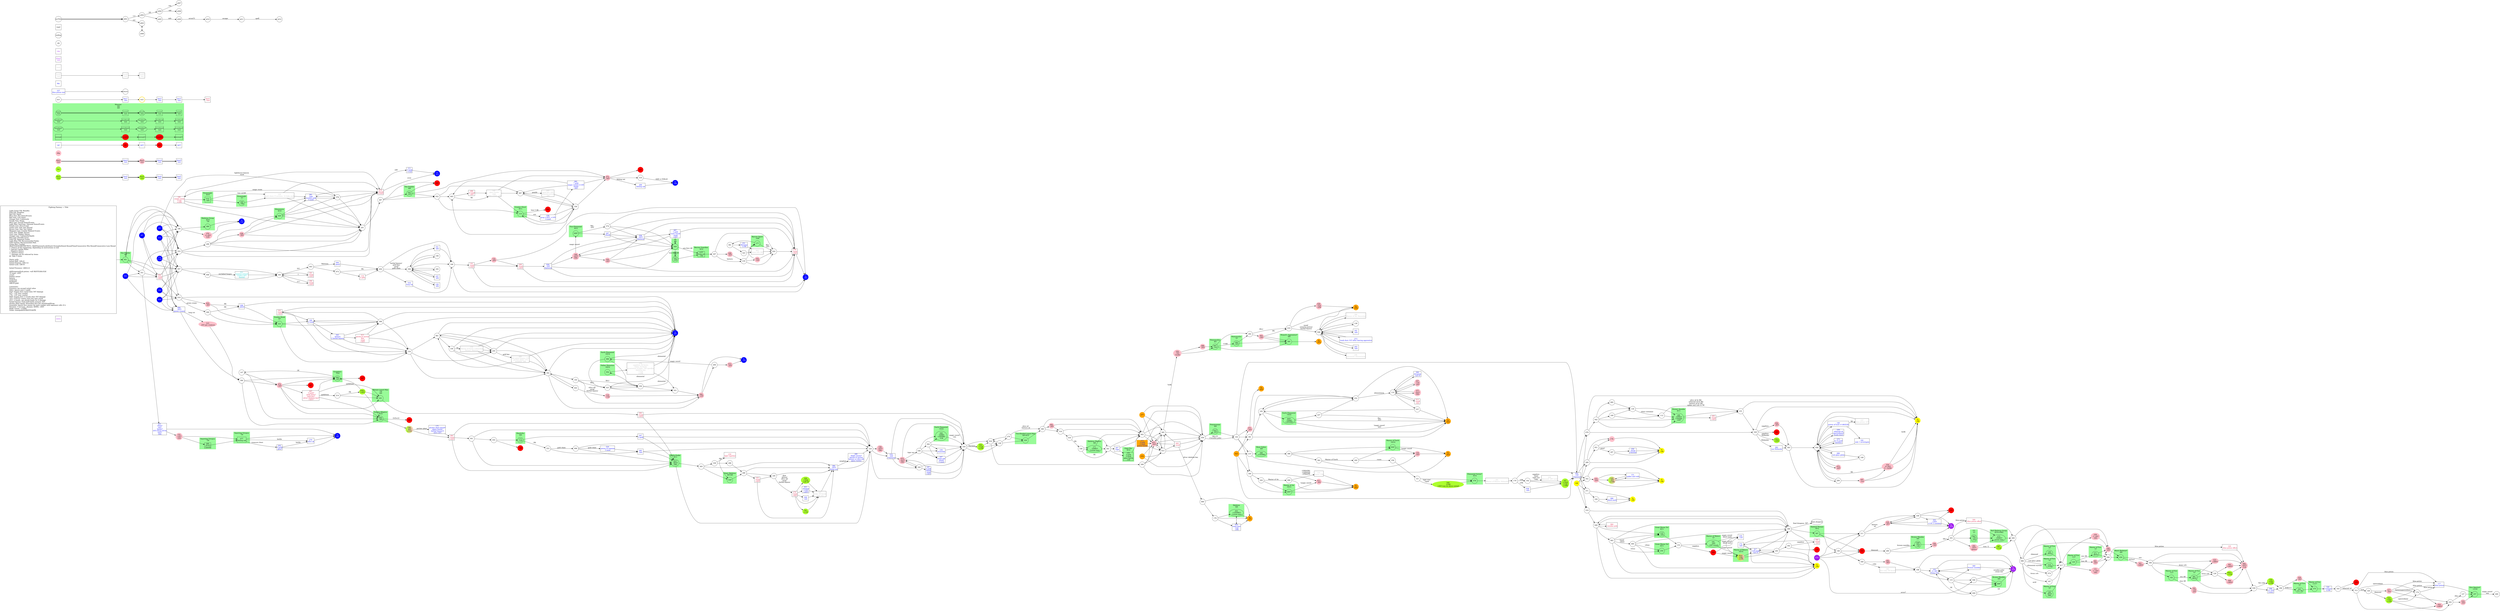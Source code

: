 digraph {
	// graph defaults
	rankdir=LR
	mclimit=50
	nodesep=.3 // changes horizontal separation of nodes
	ranksep=.4 // changes vertical separation of nodes
	node [height=.7
		width=.7
		shape=ellipse
		margin=0]
	edge[weight=5]
	stylesheet="../style.css"
	
	subgraph ShopMenu {
		node [fontcolor = "purple" shape = "rect" margin = 0.1]
		menu
	}

	// a box for a graph label
	// note that you can override the defaults set above
	title [label = "Fighting Fantasy --: Title\n\n \
		Light Green Fill: Benefits\l \
		Pink Fill: Penalties\l \
		Red Fill: Death\l \
		Blue Text: Key Items/Events\l \
		Red Text: Lost Items\l \
		Orange Text: Codewords\l \
		Purple Text: Shops\l \
		Blue Line: Forced Items/Events\l \
		Light Blue Text/Line: Optional Items/Events\l \
		Purple Line: Dice Events\l \
		Green Line: Stat Test Passed\l \
		Brown Line: Stat Test Failed\l \
		Magenta Line: Combat Related Events\l \
		Grey Text: Riddle Answer\l \
		Grey Line: Hidden Option\l \
		Orange Line: Codewords/Spells\l \
		Red Line: Possible Error\l \
		Gold Fill: Required Nodes\l \
		Light Blue Fill: Recommended Nodes\l \
		Gold Outline: Recommended Path\l \
		Green Box: Combat\l \
		SK/ST/LK/AT/AR/TM/CW/CL: Skill/Stamina/Luck/Attack Strength/Attack Round/Time/Consecutive Win Round/Consecutive Lose Round\l \
		?: Chance of this happening, depending on instructions in text\l \
		*: Special Combat Rules\l \
		-: Negative Status\l \
		+: Positive Status\l \
		^: Damage can be reduced by items\l \
		@: Take 2 items\l\l \
		Starts with:\l \
		Initial Skill: 1d6+6\l \
		Initial Stamina: 2d6+12\l \
		Initial Luck: 1d6+6\l\l \
		Initial Presence: 1d6/2+4\l\l \
		skill/stamina/luck potion: +all SK/ST/LK&1ILK\l \
		10 meal: +4ST\l \
		sword\l \
		leather armor\l \
		lantern\l \
		tinderbox\l \
		backpack\l \
		2d6+6 gold\l\l \
		Comments:\l \
		Presence can exceed initial value\l \
		004+: Ignore next 2 spells\l \
		032*: Enemy first round does 5ST daamge\l \
		037-: -1AT next combat\l \
		176-: -1AT next combat\l \
		044*: Enemy first 2 rounds does 5ST daamge\l \
		101*: EAT=21 means auto lost next round\l \
		201*: 2 heads, can attack heads for 6 damage\l \
		herbal liqueur: Each half bottle restores 4ST\l \
		pitcher plant liquid: Neutralize first fire attack/spell/trap\l \
		stoneskin: Ignore first enemy hit each combat until opponent rolls 21+\l \
		Parraine: 3 services: -disease, 6DMG, +8ST\l \
		blade venom: +1DMG\l \
		Order: item/gold/AT/SK/ST/LK/PR\l \
		"
		shape = "box"
		margin = 0.1]
		
	subgraph Boost {
		node [style = "filled" color = "greenyellow"]
		boo1 [label = "\N\n text"]
		boo3 [label = "\N\n text"]
		004 [label = "\N+\n +1LK"]
		010 [label = "\N\n +5ST\n +1PR"]
		053 [label = "\N\n +1LK\n +1PR"]
		067 [label = "\N\n +1LK"]
		125 [color = "greenyellow:pink" label = "\N\n -2ST\n +1PR"]
		132 [label = "\N+\n +2ST"]
		150 [label = "\N\n +3ST\n +1PR"]
		167 [label = "\N\n +1ILK\n +1LK\n +1PR"]
		181 [label = "\N\n +1AT"]
		188 [color = "greenyellow:pink" label = "\N\n -4ST\n +1LK"]
		240 [label = "\N\n +2SK\n +4ST (can be above initial)"]
		258 [label = "\N+\n +4ST"]
		329 [label = "\N\n +1ILK\n +all LK"]
		bst
	}

	subgraph Damage {
		node [style = "filled" color = "pink"]
		dam1 [label = "\N\n text"]
		dam3 [label = "\N\n text"]
		011 [label = "\N\n -3ST"]
		012 [label = "\N\n -2ST"]
		025 [label = "\N\n -1d6ST"]
		030 [label = "\N\n -1LK\n -1PR"]
		033 [label = "\N\n -3ST"]
		037 [label = "\N-\n -2ST"]
		050 [label = "\N\n -4ST"]
		054 [label = "\N\n -1d6ST"]
		068 [label = "\N\n -1d6ST"]
		071 [label = "\N\n -2ST"]
		072 [label = "\N\n -4ST"]
		075 [label = "\N\n -3ST?\n (SK)"]
		081 [label = "\N\n -4ST"]
		092 [label = "\N\n -3ST"]
		093 [label = "\N\n -1d6ST"]
		116 [label = "\N\n -1LK"]
		122 [label = "\N\n -2ST"]
		131 [label = "\N\n -1~4ST\n (SK)"]
		134 [label = "\N\n -5ST"]
		152 [label = "\N\n -1AT?\n (LK)"]
		158 [label = "\N\n -2ST?\n (SK)"]
		160 [label = "\N\n -2ST?\n (SK)"]
		176 [label = "\N-"]
		194 [label = "\N\n -?ST"]
		208 [label = "\N\n -3ST"]
		217 [label = "\N\n -5ST"]
		228 [label = "\N\n -3ST"]
		229 [label = "\N\n -3ST"]
		232 [label = "\N\n -1ST"]
		233 [label = "\N\n -2ST"]
		239 [label = "\N\n -1~4ST\n (SK)"]
		248 [label = "\N\n -2ST"]
		250 [label = "\N\n -?ST\n (?xSK)"]
		272 [label = "\N\n -3ST"]
		282 [label = "\N\n -4ST"]
		288 [label = "\N\n -2ST"]
		292 [label = "\N\n -2ST?\n (gems)"]
		297 [label = "\N\n -1ST"]
		301 [label = "\N\n -1d6ST"]
		303 [label = "\N\n -3ST"]
		315 [label = "\N\n -2ST per creature"]
		319 [label = "\N\n -3ST"]
		324 [label = "\N\n -0~6ST\n (1~3xSK)"]
		330 [label = "\N\n -4ST"]
		332 [label = "\N\n -1AT\n -2ST"]
		335 [label = "\N\n -4ST"]
		357 [label = "\N\n -1AT\n -2ST"]
		364 [label = "\N\n -2ST?\n -1LK"]
		370 [label = "\N\n -2~6ST\n (LK)"]
		372 [label = "\N\n -3ST"]
		377 [label = "\N\n -2ST?\n (SK)"]
		379 [label = "\N\n -2~6ST"]
		392 [label = "\N\n -1ST"]
		ddg
	}
	
	subgraph Death {
		node [style = "filled" color = "red"]
		005
		022
		027
		119
		123
		139
		162
		165
		225
		278
		310
		327
		350
		ddt
		ddt2
		monddt
		monddt2
	}

	subgraph Key_Item {
		node [fontcolor = "blue" shape = "rect"]
		key1 [label = "\N\n info" tooltip = "info text"]
		key2 [label = "\N\n text"]
		key3 [label = "\N\n text"]
		key4 [fontcolor = "crimson" label = "\N\n -text"]
		boo2 [class = "bst" label = "\N\n text"]
		boo4 [class = "bst" label = "\N\n text"]
		boo5 [class = "bst" label = "\N\n text"]
		dam2 [class = "ddg" label = "\N\n text"]
		dam4 [class = "ddg" label = "\N\n text"]
		dam5 [class = "ddg" label = "\N\n text"]
		opt
		opt2 [class = "bst"]
		opt3 [class = "bst"]
		006 [label = "\N\n -3ST?\n (green cream)"]
		013 [fontcolor = "crimson" label = "\N\n -meal\n info" tooltip = "earth elemental infused, air elemental can be ignored"]
		016 [label = "\N\n lung rot"]
		021 [class = "bst" label = "\N\n -disease\n +1IST\n +allST"]
		026 [label = "\N\n -2AT\n (lantern)"]
		028 [label = "\N\n info" tooltip = "lure monsters out of water in pool room, valuable things in alchemical laboratory, door trapped, study magical box creates food"]
		038 [class = "ddg" label = "\N\n -3ST?\n (lantern)"]
		045 [label = "\N\n lantern\n 2 herbal liqueur"]
		047 [fontcolor = "crimson" class = "bst" label = "\N\n -5 gold?\n -gold chain?\n -gold key?\n -silver skeleton key?\n +4ST?"]
		064 [fontcolor = "crimson" label = "\N\n -wooden pole"]
		065 [fontcolor = "crimson" label = "\N\n -meal"]
		066 [label = "\N\n black mark"]
		070 [class = "bst" fontcolor = "crimson" label = "\N\n -2meal\n +10ST"]
		082 [label = "\N\n use Molander"]
		087 [class = "bst" label = "\N\n 1 gold\n rusty sword\n -meal\n +4ST"]
		088 [label = "\N\n red glass globe"]
		090 [class = "bst" fontcolor = "crimson" label = "\N\n -meal\n +4ST"]
		094 [label = "\N\n pearl"]
		100 [class = "bst" fontcolor = "crimson" label = "\N\n -magic stone\n +1LK\n +1PR"]
		103 [class = "ddg" label = "\N\n -3~4ST\n (lung rot)"]
		105 [fontcolor = "crimson" label = "\N\n -blue potion effect"]
		107 [label = "\N\n info" tooltip = "healingmagic at shrine, south-western tip, go through marshes and swordplains"]
		111 [class = "bst" label = "\N\n 2 meal\n +1LK"]
		117 [label = "\N\n blue potion"]
		118 [fontcolor = "crimson" label = "\N\n 2 gifts"]
		129 [label = "\N\n info" tooltip = "apprentice did work for wizards, air spirit in circle, wizard in dungens below black tower"]
		140 [class = "ddg" label = "\N\n potion of luck (+1d6/2LK)"]
		141 [class = "bst" fontcolor = "crimson" label = "\N\n -meal\n +4ST"]
		143 [class = "bst" fontcolor = "crimson" label = "\N\n -meal\n +4ST"]
		151 [label = "\N\n spikes and rods"]
		161 [label = "\N\n info" tooltip = "avoid elementals"]
		172 [label = "\N\n info" tooltip = "Master of Fire: Ziraphelis, brass orb: barrier smashed to ground"]
		175 [label = "\N\n pitcher plant liquid?\n (glass bottle/\n -herbal liqueur?/\n -olive oil?)"]
		180 [label = "\N\n 4 meal"]
		182 [label = "\N\n only 1 investigate"]
		197 [class = "bst" label = "\N\n 2 gold\n shield\n -meal\n +4ST"]
		202 [label = "\N\n 6 gold\n glue?"]
		203 [class = "bst" label = "\N\n +4ST\n +1AT 2 combats"]
		206 [label = "\N\n -2EST"]
		209 [class = "bst" fontcolor = "crimson" label = "\N\n -meal\n +4ST"]
		210 [label = "\N\n -2AT\n (!lantern)"]
		213 [label = "\N\n tomb dust: 015 after leaving apprentice"]
		216 [label = "\N\n potion of stamina\n 3 meal"]
		221 [class = "ddg" label = "\N\n chest?\n net?\n bottle?\n (ST) (ST-2) (ST-4)\n-2ST?\n (SK)"]
		223 [class = "ddg" label = "\N\n tome dust\n -1LK\n -1PR"]
		234 [fontcolor = "crimson" label = "\N\n fight together"]
		235 [label = "\N\n -1AT"]
		236 [label = "\N\n grog (+4ST, +1AT)\n 4 meal"]
		237 [label = "\N\n blue potion text"]
		238 [label = "\N\n stoneskin"]
		243 [class = "bst" fontcolor = "crimson" label = "\N\n -meal\n +4ST"]
		247 [label = "\N\n stone axe\n shield\n 5 meal"]
		249 [class = "bst" fontcolor = "crimson" label = "\N\n -meal\n +4ST"]
		251 [class = "bst" label = "\N\n Parraine\n +1PR"]
		259 [label = "\N\n ethereal oil\n spectrebane?\n (tomb dust)"]
		261 [label = "\N\n rope\n wooden pole\n 4 meal"]
		266 [label = "\N\n blade venom?\n (pestle & mortar\n lantern or olive oil)\n (glass bottle)"]
		267 [label = "\N\n rope"]
		273 [label = "\N\n 0~4 acid?\n (bottles)"]
		274 [class = "bst" fontcolor = "crimson" label = "\N\n -meal\n +8ST"]
		276 [class = "bst" fontcolor = "crimson" label = "\N\n -meal\n +6ST"]
		279 [label = "\N\n olive oil"]
		283 [class = "bst" fontcolor = "crimson" label = "\N\n -meal\n +4ST"]
		285 [label = "\N\n info" tooltip = "secret entrance cliff below tower, shantizair sought wizards"]
		287 [label = "\N\n shield"]
		293 [label = "\N\n info" tooltip = "don't take sword above fireplace, be careful of steps down next dungeon, traps in lab of master of waters, don't touch green globe or blue light screen"]
		294 [class = "bst" fontcolor = "crimson" label = "\N\n -meal\n +4ST"]
		298 [label = "\N\n -fishing net"]
		300 [class = "ddg" fontcolor = "crimson" label = "\N\n -meal\n -1ST"]
		306 [class = "bst" label = "\N\n decanter\n +all ST"]
		308 [class = "ddg" label = "\N\n -2~3ST\n (ruby)"]
		309 [label = "\N\n info" tooltip = "yellow wizard search for something, need to be allied, have to open tomb"]
		311 [fontcolor = "cyan3" label = "\N\n stamina potion?\n (1olive oil?)\n (bottle)"]
		313 [class = "bst" fontcolor = "crimson" label = "\N\n pestle & mortar\n flint\n -meal\n +4ST"]
		317 [class = "bst" label = "\N\n +all meal\n +all ST"]
		321 [class = "bst" fontcolor = "crimson" label = "\N\n -meal\n +4ST"]
		322 [label = "\N\n -1AT\n (!lantern)"]
		326 [class = "bst" label = "\N\n 5 actions\n +1PR"]
		331 [label = "\N\n info" tooltip = "don't choose faceless at shrine"]
		344 [fontcolor = "crimson" label = "\N\n -blue potion effect"]
		347 [label = "\N\n 3 gold"]
		359 [label = "\N\n ?meal\n (?bottle)"]
		369 [label = "\N\n bronze manikin"]
		373 [label = "\N\n 3 gold\n 2 meal\n potion bottle"]
		382 [class = "ddg" label = "\N\n 7 gold\n magic sword (+1AT)\n shield\n -3ST"]
		390 [class = "ddg" label = "\N\n -2ST?\n (lung rot)"]
		393 [class = "bst" fontcolor = "crimson" label = "\N\n -meal\n +4ST"]
		396 [class = "ddg" fontcolor = "crimson" label = "\N\n -2 meal\n -2ST"]
		kky
	}
	
	subgraph Key_Word {
		node [fontcolor = "grey" shape = "rect"]
		wrd1 [label = "\N\n text"]
		wrd2 [label = "\N\n text"]
		wrd3 [label = "\N\n text"]
		040 [label = "\N\n gold key: 040\n stamina potion\n info" tooltip = "kendris at monastry\n true name, crystal, shrine safeguard, honorton key to crypt"]
		063 [label = "\N\n brass orb: 063"]
		080 [label = "\N\n rat-tailed fungus: 311\n pitcher plant: 175\n axeplant: 266"]
		091 [label = "\N\n Master of Waters: Molander"]
		135 [label = "\N\n gold chain: 8 sections, 12 links each"]
		145 [label = "\N\n glass bottle\n rope\n green cream: 145"]
		157 [label = "\N\n blue potion: 237"]
		170 [class = "bst" label = "\N\n sapphire: 50 facets\n topaz: 24 facets\n incantation of light: 100 speckles\n skeleton key\n +1LK\n +1PR"]
		220 [label = "\N\n diamond: 280 carat"]
		230 [label = "\N\n Master of Earth: Caltarelair\n Hermit: Ralsteen"]
		245 [label = "\N\n ruby: 36 facets\n tiger eye"]
		246 [label = "\N\n password: elementarae"]
		314 [label = "\N\n runes: 256"]
		360 [label = "\N\n fire ruby: 60 facets"]
		386 [label = "\N\n Master of Air: Remishaz"]
		wwd
	}
	
	subgraph Shop {
		node [fontcolor = "purple" shape = "rect"]
		shop1 [label = "\N\n text"]
		shp
	}
	
	subgraph Combat {
		style = "filled" color = "palegreen"
		subgraph cluster_00 {
			label = "Monster\n 0/0\n 0/0"
			mon1 [label = "\N\n text"]
			mon2 [shape = "rect" class = "kky" label = "\N\n text"]
			mon3 [label = "\N\n text"]
			mon4 [shape = "rect" class = "kky" label = "\N\n text"]
			mon5 [shape = "rect" class = "kky" label = "\N\n text"]
			monboo1 [class = "bst" label = "\N\n text"]
			monboo2 [shape = "rect" class = "bst kky" label = "\N\n text"]
			monboo3 [class = "bst" label = "\N\n text"]
			monboo4 [shape = "rect" class = "bst kky" label = "\N\n text"]
			monboo5 [shape = "rect" class = "bst kky" label = "\N\n text"]
			mondam1 [class = "ddg" label = "\N\n text"]
			mondam2 [shape = "rect" class = "ddg kky" label = "\N\n text"]
			mondam3 [class = "ddg" label = "\N\n text"]
			mondam4 [shape = "rect" class = "ddg kky" label = "\N\n text"]
			mondam5 [shape = "rect" class = "ddg kky" label = "\N\n text"]
			monopt [shape = "rect" class = "bst kky"]
			monddt
			monopt2 [shape = "rect" class = "bst kky"]
			monddt2
			monopt3 [shape = "rect" class = "bst kky"]
		}

		subgraph cluster_01 {
			label = "Sea Zombie\n 6/7"
			001
		}
		
		subgraph cluster_02 {
			label = "Homunculus\n 8/5"
			007 [label = "\N\n -1AT"]
		}

		subgraph cluster_03 {
			label = "Stonewight\n 9/10"
			014 [shape = "rect" class = "kky" label = "\N\n info" tooltip = "stone circle in woods, monks found something, hid some crystals, secret with hermit of woodland"]
		}
		
		subgraph cluster_04 {
			label = "Slimeworm\n 8/10"
			029
		}
		
		subgraph cluster_05 {
			label = "Master of Waters\n 10/14"
			032 [style = "filled" color = "greenyellow:pink" label = "\N*\n -1SK?\n +1PR"]
		}
		
		subgraph cluster_06 {
			label = "Master of Earth\n 10/14"
			044 [label = "\N*"]
		}
		
		subgraph cluster_07 {
			label = "???\n 8/?"
			059
		}
		
		subgraph cluster_08 {
			label = "???\n ?/?"
			062 [class = "ddg" label = "\N\n -1AT\n -1ST"]
		}
		
		subgraph cluster_09 {
			label = "Swamp Alligator\n 8/10"
			069 [class = "ddg" label = "\N\n -3ST"]
		}

		subgraph cluster_10 {
			label = "Squirting Octopus\n 7/9"
			077 [shape = "rect" class = "kky" label = "\N\n fishing net"]
		}
		
		subgraph cluster_11 {
			label = "Grupplers\n 7/10"
			084 [class = "ddg" label = "\N\n -2ST"]
		}

		subgraph cluster_12 {
			label = "Pneumozone\n 9/9"
			101 [class = "ddg" label = "\N*\n -3ST"]
		}
		
		subgraph cluster_13 {
			label = "???\n ?/?"
			102 [label = "\N\n -2AT"]
		}
		
		subgraph cluster_14 {
			label = "Master of Fire\n ?/?"
			113 [label = "\N\n -1ESK"]
		}
		
		subgraph cluster_15 {
			label = "Greater Ghoul\n 9/11"
			114
		}
		
		subgraph cluster_16 {
			label = "Master of Fire\n 11/?"
			120
		}
		
		subgraph cluster_17 {
			label = "Great Moray Eel\n 8/11"
			133 [label = "\N\n -2AT"]
		}
		
		subgraph cluster_18 {
			label = "Master of Fire\n ?/?"
			136 [label = "\N\n -3EST"]
		}
		
		subgraph cluster_19 {
			label = "Barrow Guardian\n 9/12"
			137 [shape = "rect" class = "loss" label = "\N*\n lung rot\n -?AT"]
		}
		
		subgraph cluster_20 {
			label = "Master of Fire\n 11/?"
			142
		}
		
		subgraph cluster_21 {
			label = "Giant Roc\n 9/14"
			155 [shape = "rect" class = "kky" label = "\N\n 3 gold\n 3 meal\n glass bottle\n -1AT"]
		}
		
		subgraph cluster_22 {
			label = "Bronze Manikin\n 8/9"
			159 [label = "\N*\n -?ST/\n -1AT"]
		}
		
		subgraph cluster_23 {
			label = "Giant Skeleton\n 8/9 8/8"
			164 [label = "\N*"]
		}
		
		subgraph cluster_24 {
			label = "Skeleton Warrior\n 8/6"
			171 [label = "\N\n -1DMG?\n (!stone axe)"]
		}
		
		subgraph cluster_25 {
			label = "Shark-Kin\n 9/9"
			173 [label = "\N\n -1AT"]
		}
		
		subgraph cluster_26 {
			label = "Barrow Spirit\n 10/8"
			177
		}
		
		subgraph cluster_27 {
			label = "Homunculus\n ?/?"
			184 [class = "ddg" label = "\N\n -3ST"]
		}

		subgraph cluster_28 {
			label = "Mutant Amoeba\n 8/11"
			189 [label = "\N\n -1DMG?\n (!sheild)\n -1AT?"]
		}
		
		subgraph cluster_29 {
			label = "Stonewight\n ?/?"
			190 [class = "ddg" label = "\N\n -?SK"]
		}
		
		subgraph cluster_30 {
			label = "Master of Waters\n ?/?"
			191 [class = "ddt" label = "\N\n -2ST\n -2AT round"]
		}
		
		subgraph cluster_31 {
			label = "Master of Fire\n ?/?"
			199 [label = "\N\n -4EST\n (SK)"]
		}
		
		subgraph cluster_32 {
			label = "Hydra-Snake\n 8/11"
			201 [label = "\N*\n -4EST\n (SK)"]
		}
		
		subgraph cluster_33 {
			label = "Earth Elemental\n 14/22"
			205 [label = "\N*\n -1DMG\n +2EDMG"]
		}
		
		subgraph cluster_34 {
			label = "Zombie Monk\n 9/7"
			222
		}
		
		subgraph cluster_35 {
			label = "Black Skeleton*\n 9/9"
			224
		}
		
		subgraph cluster_36 {
			label = "Two-Headed Lizard Man\n 8/9 8/10"
			226
		}
		
		subgraph cluster_37 {
			label = "Mutant Lizard Man\n 7/9\n 9/9"
			241
		}
		
		subgraph cluster_38 {
			label = "Great Moray Eel\n 8/11"
			254
		}

		subgraph cluster_39 {
			label = "Dire Spectre*\n 11/19"
			257 [class = "ddt"]
		}
		
		subgraph cluster_40 {
			label = "Master of Air\n 10/11"
			265 [label = "\N*"]
		}
		
		subgraph cluster_41 {
			label = "Bronze Manikin\n 8/9"
			268 [label = "\N*"]
		}
		
		subgraph cluster_42 {
			label = "Fire Elemental\n 9/12"
			269 [label = "\N*"]
		}
		
		subgraph cluster_43 {
			label = "Master of Fire\n ?/?"
			271 [label = "\N\n -4EST"]
		}
		
		subgraph cluster_44 {
			label = "Red Skeleton Group\n 8/10+PR/2"
			275 [label = "\N\n -1DMG?\n (stone axe)"]
		}
		
		subgraph cluster_45 {
			label = "Master of Fire\n ?/?"
			295 [label = "\N\n win AR"]
		}
		
		subgraph cluster_46 {
			label = "Squirting Octopus\n 7/9"
			305 [shape = "rect" class = "kky" label = "\N\n -2EAT?\n (!gunk)"]
		}
		
		subgraph cluster_47 {
			label = "Sea Zombie\n 8/9"
			343 [class = "ddg" label = "\N\n -2ST"]
		}
		
		subgraph cluster_48 {
			label = "Bone Golem\n 8/9"
			348 [label = "\N\n +1EDMG"]
		}
		
		subgraph cluster_49 {
			label = "Skeleton\n 6/6"
			353 [label = "\N\n +1EDMG?\n (-stone axe)"]
		}
		
		subgraph cluster_50 {
			label = "Father Honorton\n 10/12"
			354
		}
		
		subgraph cluster_51 {
			label = "Earth Elemental\n 14/22"
			358 [class = "ddt" label = "\N\n -1DMG\n +2EDMG\n -1LK"]
		}
		
		subgraph cluster_52 {
			label = "Earth Elemental\n 10/14"
			368
		}
		
		subgraph cluster_53 {
			label = "Master of Fire\n 11/17"
			375
		}
		
		subgraph cluster_54 {
			label = "Elemental Vortex*\n 9/14"
			378
		}
		
		subgraph cluster_55 {
			label = "Skeleton Group\n 9/10\n 7/9"
			389
		}
		
		subgraph cluster_56 {
			label = "Master of Fire\n ?/?"
			391 [label = "\N\n -4EST"]
		}
		
		subgraph cluster_57 {
			label = "Wizard's Apprentice*\n 8/9"
			395
		}
		
		subgraph cluster_58 {
			label = "Skeletal Mutant\n 9/12"
			397
		}
		
		cbt
	}
	
	subgraph Area_1 {
		node [style = "filled" color = "blue" fontcolor = "white" fixedsize = true]
		034
		034.1 [label = "To\n 034"]
		166
		166.1 [label = "To\n 166"]
		212
		212.1 [label = "To\n 212"]
		281
		281.1 [label = "To\n 281"]
		363
		363.1 [label = "To\n 363"]
		379 [style = "filled" color = "blue" fontcolor = "white" fixedsize = true]
		379.1 [label = "To\n 379"]
		387
		387.1 [label = "To\n 387"]
	}
	
	subgraph Area_2 {
		node [style = "filled" color = "orange" fixedsize = true]
		076
		076.1 [label = "To\n 076"]
		277
		277.1 [label = "To\n 277"]
		373 [style = "filled" color = "orange"]
		373.1 [label = "To\n 373"]
	}
	
	subgraph Area_3 {
		node [style = "filled" color = "orange" fixedsize = true label = "To\n 023"]
		023 [label = "\N"]
		023.1
		023.2
		023.3
		023.4
	}
	
	subgraph Area_4 {
		node [style = "filled" color = "yellow" fixedsize = true label = "To\n 106"]
		106 [label = "\N"]
		106.1
		106.2
		106.3
		106.4
		106.5
	}

	subgraph Area_5 {
		node [style = "filled" color = "purple" fontcolor = "white" fixedsize = true label = "To\n 079"]
		079 [label = "\N"]
		079.1
		079.2
	}

	subgraph Optional {
		node [shape = "rect" class = "opt kky"]
		opt [class = "opt kky"]
		monopt [class = "opt kky"]
		opt2 [class = "opt kky"]
		monopt2 [class = "opt kky"]
		opt3 [class = "opt kky"]
		monopt3 [class = "opt kky"]
	}
	
	subgraph Path {
		node [class = "path" penwidth = 3 color = "gold"]
		txt2
		key2 [class = "path"]
		wrd2 [class = "path"]
		key3
		wrd3
		boo3 [class = "path"]
		boo4 [class = "path bst"]
		boo5
		dam3 [class = "path"]
		dam4 [class = "path ddg"]
		dam5
		monboo3 [class = "path bst"]
		monboo4 [class = "path bst kky"]
		monboo5
		mondam3 [class = "path ddg"]
		mondam4 [class = "path ddg kky"]
		mondam5
		mon3 [class = "path"]
		mon4 [class = "path kky"]
		ddt2 [class = "path"]
		opt3 [class = "path opt kky"]
		monddt2 [class = "path"]
		monopt3 [class = "path opt kky"]
	}
	
	subgraph Required {
		node [shape = "rect" class = "req kky"]
		key3 [class = "req kky"]
		wrd3 [class = "req kky"]
		boo5 [class = "req kky"]
		dam5 [class = "req kky"]
		monboo5 [class = "req kky"]
		mondam5 [class = "req kky"]
		mon5 [class = "req kky"]
		ending [fontcolor = "black" shape = "octagon"]
		400 [fontcolor = "black" shape = "octagon"]
	}
	
	subgraph Required2 {
		node [shape = "rect" class = "req2 kky"]
		req2 [class = "req2 kky"]
	}
	
	mon1 -> mon2 -> mon3 -> mon4 -> mon5 [penwidth = 3]
	boo1 -> boo2 -> boo3 -> boo4 -> boo5 [penwidth = 3]
	dam1 -> dam2 -> dam3 -> dam4 -> dam5 [penwidth = 3]
	txt1 -> key1 -> txt2 -> key2 -> key3 -> key4
	wrd1 -> wrd2 -> wrd3
	opt -> ddt -> opt2 -> ddt2 -> opt3
	monboo1 -> monboo2 -> monboo3 -> monboo4 -> monboo5
	mondam1 -> mondam2 -> mondam3 -> mondam4 -> mondam5
	monopt -> monddt -> monopt2 -> monddt2 -> monopt3

	myTitle -> z001 [penwidth = 3]
	z001 -> z002 [class = "dice" label = "1-3"]
	z001 -> z003 [class = "dice" label = "4-6"]
	z002 -> z004 [class = "pass" label = "LK"]
	z002 -> z005 [class = "fail"]
	z003 -> z006 [dir = "both"]
	z004 -> z007 [class = "req" label = "req"]
	z004 -> z008 [class = "opt" label = "-opt"]
	z005 -> z009 [class = "info" label = "info"]
	z009 -> z010 [class = "err" label = "error(?)"]
	z010 -> z011 [class = "cbt" label = "escape"]
	z011 -> z012 [class = "skl" label = "spell"]

	{
		rank = same
		z003
		z006
	}
	
	{
		rank = same
		015
		385
	}

	title -> 001
	001 -> 351
	001 -> 057
	001 -> 090
	001 -> 186
	001 -> 333
	002 -> 015
	002 -> 385
	002 -> 056
	002 -> 037
	003 -> 116 [class = "opt" label = "-olive oil/\n -grog/\n -herbal liqueur"]
	003 -> 302
	004 -> 364
	005
	006 -> 315 [class = "req" label = "lung rot"]
	006 -> 384
	007 -> 184 [class = "cbt" label = ">3AR"]
	007 -> 395
	007 -> 262
	008 -> 311 [class = "info" label = "rat-failed fungus"]
	008 -> 345
	009 -> 103 [class = "pass" label = "LK"]
	009 -> 079.1 [class = "pass" label = "LK"]
	009 -> 268 [class = "fail"]
	010 -> 117 [class = "opt" label = "-blue potion"]
	010 -> 242
	010 -> 174 [class = "opt" label = "-spectrebane"]
	011 -> 023.4
	012 -> 379.1
	013 -> 110
	014 -> 135 [class = "cbt" label = "lose &le;2AR"]
	014 -> 190
	015 -> 065
	015 -> 385
	015 -> 056
	015 -> 037
	016 -> 168
	017 -> 131
	017 -> 239
	017 -> 120
	018 -> 290 [class = "info" label = "green cream"]
	018 -> 033
	018 -> 281.1
	019 -> 048 [class = "opt" label = "-meal/\n -stamina potion/\n -herbal liqueur"]
	019 -> 030
	019 -> 076.1
	020 -> 276
	021 -> 245
	022
	023 -> 215
	023 -> 381
	023 -> 322
	023 -> 071
	023 -> 340
	024 -> 399
	024 -> 128
	025 -> 364
	026 -> 276
	026 -> 038
	026 -> 160
	026 -> 059
	027
	028 -> 167
	029 -> 376
	029 -> 261
	029 -> 291
	029 -> 070
	030 -> 076.1
	031 -> 392
	032 -> 317
	032 -> 263
	033 -> 206 [class = "pass" label = "PR"]
	033 -> 222 [class = "fail"]
	034 -> 333
	034 -> 018
	034 -> 057
	034 -> 006
	035 -> 148 [class = "pass" label = "PR"]
	035 -> 341 [class = "fail"]
	036 -> 247
	036 -> 304
	036 -> 238
	036 -> 358
	037 -> 385
	037 -> 015
	037 -> 056
	038 -> 087
	038 -> 276
	038 -> 160
	038 -> 059
	039 -> 150 [class = "info" label = "fire ruby"]
	039 -> 308
	040 -> 356
	041 -> 055
	041 -> 201
	041 -> 124
	042 -> 060
	042 -> 112
	042 -> 130
	042 -> 169
	042 -> 189
	043 -> 094 [class = "info" label = "Ralsteen"]
	043 -> 073
	044 -> 134 [class = "req" label = "!magic sword"]
	044 -> 023.2
	045 -> 313
	045 -> 398
	045 -> 154
	046 -> 079.1 [class = "req" label = "-wooden pole/\n -stone axe"]
	046 -> 268
	047 -> 069
	047 -> 084
	047 -> 241 [class = "opt" label = "-gold/item"]
	047 -> 214 [class = "opt" label = "-gold/item"]
	048 -> 386
	048 -> 293
	048 -> 138
	048 -> 161
	048 -> 213
	048 -> 246
	048 -> 076.1
	049 -> 133
	049 -> 064
	049 -> 083
	049 -> 366
	049 -> 106.5
	050 -> 383
	051 -> 207 [class = "req" label = "pearl"]
	051 -> 176
	051 -> 106.3
	052 -> 085
	052 -> 097
	052 -> 114
	053 -> 128
	053 -> 024
	054 -> 242
	055 -> 139
	055 -> 173
	056 -> 144 [class = "pass" label = "SK(-2?)\n (!wooden pole)"]
	056 -> 101 [class = "fail"]
	057 -> 345
	057 -> 008
	058 -> 072
	058 -> 088
	058 -> 140
	058 -> 259
	058 -> 273
	058 -> 284
	058 -> 106.4
	059 -> 137 [class = "cbt" label = "win first AR"]
	059 -> 102 [class = "cbt" label = "lose first AR"]
	060 -> 130
	061 -> 104
	061 -> 281.1
	061 -> 255
	061 -> 302
	062 -> 275
	063 -> 020
	064 -> 049
	065 -> 089 [class = "opt" label = "silver skeleton key"]
	065 -> 385
	065 -> 056
	065 -> 037
	066 -> 106.1
	067 -> 260
	068 -> 364
	069 -> 162 [class = "cbt" label = "EAT=22"]
	069 -> 188
	070 -> 111 [class = "dice" label = "odd"]
	070 -> 212.1 [class = "dice" label = "even"]
	071 -> 023.3
	072 -> 058
	073 -> 204 [class = "pass" label = "PR"]
	073 -> 118 [class = "fail"]
	074 -> 017
	075 -> 036 [class = "info" label = "tiger eye"]
	075 -> 320
	075 -> 334
	076 -> 015
	076 -> 056
	076 -> 037
	077 -> 202 [class = "req" label = "treasure chest"]
	077 -> 279 [class = "req" label = "bottle"]
	077 -> 387.1
	078 -> 042
	078 -> 328
	078 -> 106.4
	079 -> 211
	079 -> 046 [class = "err" label = "error?"]
	079 -> 146
	079 -> 310
	080 -> 281.1
	080 -> 061
	080 -> 302
	081 -> 098
	081 -> 248
	082 -> 383
	083 -> 095 [class = "opt" label = "-meal/\n -slime"]
	083 -> 254 [class = "opt" label = "-slime"]
	083 -> 133
	083 -> 366
	083 -> 106.5
	084 -> 147 [class = "pass" label = "LK"]
	084 -> 327 [class = "fail"]
	085 -> 145 [class = "pass" label = "SK"]
	085 -> 396 [class = "fail"]
	086 -> 098
	086 -> 248
	086 -> 199 [class = "opt" label = "-acid"]
	086 -> 074 [class = "opt" label = "-elemental crystals"]
	086 -> 136 [class = "opt" label = "-diamond"]
	086 -> 187 [class = "opt" label = "-brass orb"]
	086 -> 113 [class = "opt" label = "-red glass globe"]
	087 -> 276
	087 -> 160
	087 -> 059
	088 -> 108
	088 -> 058
	089 -> 178
	089 -> 277.1
	090 -> 333
	090 -> 018
	090 -> 057
	090 -> 186
	090 -> 006
	091 -> 179
	092 -> 316
	092 -> 002
	093 -> 364
	094 -> 204
	095 -> 254 [class = "opt" label = "-slime"]
	095 -> 133
	095 -> 366
	095 -> 106.5
	096 -> 216 [class = "opt" label = "-gold chain"]
	096 -> 201
	096 -> 124
	097 -> 040 [class = "info" label = "puzzle"]
	097 -> 356
	098 -> 105 [class = "req" label = "blue potion"]
	098 -> 224
	099 -> 023.4
	099 -> 314 [class = "opt" label = "-1SK&ISK/\n -1LK&ILK/\n -1PR&IPR"]
	100 -> 014
	100 -> 291
	100 -> 261
	100 -> 070
	101 -> 144
	102 -> 137
	103 -> 115
	103 -> 079.1
	104 -> 230 [class = "pass" label = "LK"]
	104 -> 281.1 [class = "fail"]
	104 -> 255 [class = "fail"]
	104 -> 302 [class = "fail"]
	105 -> 364
	106 -> 371
	106 -> 352
	106 -> 289
	106 -> 078
	106 -> 219
	107 -> 394
	108 -> 058
	109 -> 123
	109 -> 203
	109 -> 335
	109 -> 079.2
	110 -> 357
	110 -> 306
	110 -> 377
	110 -> 013
	110 -> 337
	111 -> 212.1
	112 -> 231 [class = "pass" label = "-olive oil & SK/\n -ethereal oil & SK/\n -lantern oil & SK/\n spikes and rods & SK"]
	112 -> 189
	113 -> 017
	114 -> 356
	114 -> 022 [class = "cbt" label = "lose 3 AR"]
	114 -> 236 [class = "cbt" label = "win"]
	115 -> 009
	115 -> 268
	115 -> 369
	115 -> 046
	116 -> 392
	117 -> 257
	118 -> 204
	119
	120 -> 271 [class = "cbt" label = "win AR"]
	120 -> 081 [class = "cbt" label = "lose AR"]
	121 -> 240 [class = "info" label = "tiger eye/\n topaz"]
	121 -> 378
	122 -> 363.1
	122 -> 249
	123
	124 -> 158
	124 -> 210
	124 -> 334
	125 -> 151
	125 -> 106.2
	126 -> 093
	126 -> 068
	126 -> 004
	127 -> 257
	128 -> 226
	128 -> 270
	128 -> 024
	129 -> 394
	130 -> 112 [class = "req" label = "slime container"]
	130 -> 189
	131 -> 098
	132 -> 383
	133 -> 153
	134 -> 023.2
	135 -> 291
	135 -> 261
	135 -> 070
	136 -> 017
	137 -> 307
	138 -> 048
	139
	140 -> 157 [class = "pass" label = "SK"]
	140 -> 182 [class = "fail"]
	140 -> 058
	141 -> 363.1
	141 -> 122
	141 -> 249
	142 -> 391 [class = "cbt" label = "win AR"]
	142 -> 332 [class = "cbt" label = "lose AR"]
	143 -> 195
	143 -> 390
	144 -> 381
	144 -> 215
	144 -> 071
	144 -> 322
	144 -> 340
	145 -> 097
	145 -> 114
	145 -> 272
	146 -> 349
	146 -> 211
	146 -> 310
	147 -> 069
	147 -> 372
	148 -> 341 [class = "pass" label = "SK"]
	148 -> 171 [class = "fail"]
	148 -> 171
	149 -> 010 [class = "info" label = "diamond"]
	149 -> 217
	150 -> 196
	151 -> 125
	151 -> 106.2
	152 -> 305
	152 -> 077
	153 -> 350 [class = "info" label = "sapphire"]
	153 -> 191
	154 -> 255
	154 -> 061
	154 -> 302
	155 -> 002
	156 -> 394
	157 -> 058
	158 -> 210
	159 -> 194
	160 -> 269 [class = "req" label = "magic sword"]
	160 -> 330
	161 -> 048
	162
	163 -> 312 [class = "req" label = "ethereal oil"]
	163 -> 278
	164 -> 286
	165
	166 -> 018
	166 -> 057
	166 -> 186
	166 -> 006
	167 -> 322
	168 -> 141
	168 -> 363.1
	169 -> 130
	169 -> 189
	170 -> 281.1 [class = "opt" label = "elemental"]
	170 -> 031
	171 -> 341
	171 -> 002
	172 -> 317
	172 -> 366
	172 -> 106.5
	173 -> 253 [class = "pass" label = "PR"]
	173 -> 347 [class = "fail"]
	174 -> 117 [class = "opt" label = "blue potion"]
	174 -> 054
	175 -> 283
	176 -> 106.3
	177 -> 020 [class = "cbt" label = "flee\n -2ST"]
	177 -> 361
	178 -> 223
	178 -> 353
	178 -> 277.1
	179 -> 322
	179 -> 028 [class = "opt" label = "-1PR"]
	179 -> 192 [class = "opt" label = "-1PR"]
	180 -> 045
	180 -> 398
	180 -> 154
	181 -> 245
	182 -> 058
	183 -> 394
	184 -> 395
	184 -> 262
	185 -> 205
	185 -> 252
	185 -> 023.1
	186 -> 389
	186 -> 370
	187 -> 017
	188 -> 175 [class = "info" label = "pitcher plant"]
	188 -> 283
	189 -> 209
	189 -> 231
	190 -> 135
	191 -> 235 [class = "req" label = "magic sword\n black mark"]
	191 -> 032 [class = "req" label = "magic sword"]
	192 -> 220 [class = "info" label = "sapphire\n topaz\n tiger eye\n ruby"]
	192 -> 167
	193 -> 325 [class = "pass" label = "SK-2"]
	193 -> 336 [class = "pass" label = "SK-2"]
	193 -> 392 [class = "fail"]
	194 -> 355 [class = "pass" label = "SK-2"]
	195 -> 274 [class = "opt" label = "glue\n potion/\n olive oil/\n grog/\n herbal liqueur"]
	195 -> 390
	196 -> 295 [class = "pass" label = "ESK=11"]
	196 -> 229 [class = "fail"]
	197 -> 075
	197 -> 334
	198 -> 103
	198 -> 115
	198 -> 079.1
	199 -> 017
	200 -> 256 [class = "info" label = "runes"]
	200 -> 044
	201 -> 365
	201 -> 124
	202 -> 279 [class = "req" label = "bottle"]
	202 -> 387.1
	203 -> 123
	203 -> 335
	203 -> 079.2
	204 -> 394 [class = "opt" label = "herbal liqueur/\n gold key/\n grog/\n gold chain"]
	204 -> 168
	204 -> 016
	205 -> 023.1 [class = "req" label = "!magic sword\n -4ST"]
	205 -> 023.1 [class = "cbt" label = "flee\n -4ST"]
	205 -> 227
	206 -> 281.1
	206 -> 222
	207 -> 359
	207 -> 106.3
	208 -> 218
	209 -> 231
	210 -> 320
	210 -> 075
	210 -> 334
	211 -> 335 [class = "opt" label = "lantern\n oil"]
	211 -> 109
	211 -> 079.2
	212 -> 018
	212 -> 057
	212 -> 186
	212 -> 333
	213 -> 048
	214 -> 258 [class = "pass" label = "PR"]
	214 -> 241 [class = "fail"]
	215 -> 348
	215 -> 023.2
	216 -> 285
	217 -> 117 [class = "opt" label = "blue potion"]
	217 -> 242
	217 -> 174 [class = "opt" label = "lanternspectrebane"]
	218 -> 232
	218 -> 177
	218 -> 020
	219 -> 366
	219 -> 049
	220 -> 167
	221 -> 387.1
	221 -> 152
	222 -> 180
	222 -> 398
	222 -> 154
	223 -> 353
	223 -> 277.1
	224 -> 301 [class = "cbt" label = "EST&le;3"]
	224 -> 346 [class = "cbt" label = "win"]
	225
	226 -> 380
	227 -> 023.1
	227 -> 252
	228 -> 029
	228 -> 291
	228 -> 070
	229 -> 375
	230 -> 281.1
	230 -> 255
	230 -> 302
	231 -> 328
	231 -> 106.4
	232 -> 177
	232 -> 020
	233 -> 125
	233 -> 151
	233 -> 106.2
	234 -> 164
	235 -> 032
	236 -> 382
	236 -> 356
	237 -> return
	238 -> 334
	239 -> 248
	240 -> 378
	241 -> 393
	242 -> 127 [class = "pass" label = "PR-2"]
	242 -> 319 [class = "fail"]
	243 -> 281.1
	243 -> 180
	243 -> 154
	244 -> 099 [class = "info" label = "Master of Air"]
	244 -> 265
	245 -> 390
	246 -> 048
	247 -> 334
	248 -> 224
	249 -> 276
	249 -> 026
	250 -> 007
	250 -> 288
	251 -> 063
	252 -> 110 [class = "info" label = "elementarae"]
	252 -> 185
	252 -> 023.1
	253 -> 096 [class = "info" label = "gold chain"]
	253 -> 285
	254 -> 153
	255 -> 080 [class = "info" label = "gold key"]
	255 -> 281.1
	255 -> 061
	255 -> 302
	256 -> 121
	257 -> 400 [class = "cbt" label = "magic sword\n win"]
	258 -> 241
	258 -> 069
	258 -> 084
	259 -> 058
	260 -> 086
	260 -> 017
	261 -> 376
	261 -> 291
	261 -> 070
	262 -> 019 [class = "pass" label = "PR-2"]
	262 -> 303 [class = "fail"]
	263 -> 342
	263 -> 317
	263 -> 366
	263 -> 106.5
	264 -> 368 [class = "req" label = "magic sword"]
	264 -> 012
	265 -> 011 [class = "req" label = "!magic sword"]
	265 -> 023.4
	266 -> 124
	267 -> 155
	267 -> 002
	268 -> 103
	268 -> 079.1
	269 -> 374 [class = "cbt" label = "flee\n -2ST"]
	269 -> 287
	270 -> 380 [class = "obt" label = "olive oil\n -lantern oil"]
	270 -> 226
	270 -> 024
	271 -> 098
	271 -> 248
	272 -> 298 [class = "req" label = "fishing net"]
	272 -> 318
	272 -> 225
	273 -> 058
	274 -> 329
	274 -> 309
	274 -> 181
	274 -> 021
	274 -> 245
	275 -> 260
	276 -> 363.1
	277 -> 385
	277 -> 056
	277 -> 037
	278
	279 -> 387.1
	280 -> 159 [class = "req" label = "bronze manikin"]
	280 -> 194
	281 -> 376 [class = "info" label="lighthouse beacon\n -meal"]
	281 -> 333
	281 -> 057
	281 -> 186
	281 -> 006
	282 -> 198
	283 -> 041
	283 -> 201
	283 -> 124
	284 -> 297
	284 -> 058
	285 -> 201
	285 -> 124
	286 -> 195
	286 -> 143
	286 -> 390
	287 -> 276
	287 -> 038
	287 -> 059
	288 -> 007
	289 -> 051
	289 -> 176
	289 -> 106.3
	290 -> 206 [class = "pass" label = "PR"]
	290 -> 222 [class = "fail"]
	291 -> 367
	291 -> 070
	292 -> 067 [class = "info" label = "sum / 2"]
	292 -> 275
	293 -> 048
	294 -> 345
	295 -> 375
	296 -> 286
	297 -> 106.4
	297 -> 324
	298 -> 166.1
	299 -> 029
	299 -> 228
	299 -> 291
	299 -> 070
	300 -> 172
	301 -> 346
	302 -> 281.1
	302 -> 392
	302 -> 003
	302 -> 193
	303 -> 395
	303 -> 019 [class = "pass" label = "PR"]
	303 -> 395 [class = "fail"]
	304 -> 247
	304 -> 238
	304 -> 358
	304 -> 334
	305 -> 077
	306 -> 110
	307 -> 020
	307 -> 218 [class = "opt" label = "lantern"]
	307 -> 208
	308 -> 196
	309 -> 245
	310 -> 280 [class = "info" label = "diamond"]
	311 -> 345
	312 -> 149 [class = "opt" label = "acid"]
	312 -> 117 [class = "opt" label = "blue potion"]
	312 -> 054
	312 -> 174 [class = "opt" label = "spectrebane"]
	313 -> 398
	313 -> 281.1
	313 -> 154
	314 -> 023.4
	315 -> 384
	316 -> 035
	316 -> 002
	317 -> 263
	317 -> 366
	317 -> 106.5
	318 -> 166.1 [class = "cbt" label = "6AR vs ESK=8"]
	319 -> 257
	320 -> 197
	320 -> 075
	320 -> 334
	321 -> 345
	322 -> 371
	322 -> 352
	322 -> 289
	322 -> 078
	322 -> 219
	323 -> 063
	324 -> 058 [class = "pass" label = "SK"]
	324 -> 106.4 [class = "fail" label = "3xSK"]
	324 -> 106.4
	325 -> 336
	325 -> 281.1 [class = "opt" label = "elemental"]
	325 -> 031
	326 -> 163
	327
	328 -> 050 [class = "info" label = "sapphire"]
	328 -> 082 [class = "info" label = "Molander"]
	328 -> 132 [class = "info" label = "sapphire\n Molander"]
	328 -> 165
	328 -> 106.4
	329 -> 245
	330 -> 276
	330 -> 038
	330 -> 059
	331 -> 168
	332 -> 039
	333 -> 299
	333 -> 291
	333 -> 070
	334 -> 053 [class = "req" label = "Parraine"]
	334 -> 128
	334 -> 024
	335 -> 109
	335 -> 079.2
	336 -> 281.1 [class = "opt" label = "elemental"]
	336 -> 031
	336 -> 354
	336 -> 325
	337 -> 185
	337 -> 023.1
	338 -> 234 [class = "pass" label = "PR"]
	338 -> 296 [class = "fail"]
	339 -> 066
	339 -> 106.1
	340 -> 265
	340 -> 011
	340 -> 244
	341 -> 267
	341 -> 155
	341 -> 002
	342 -> 300 [class = "info" label = "sapphire"]
	342 -> 119
	343 -> 005
	343 -> 052
	343 -> 272
	344 -> 260
	345 -> 321 [class = "dice" label = "1"]
	345 -> 294 [class = "dice" label = "2-3"]
	345 -> 043 [class = "dice" label = "4-6"]
	346 -> 126 [class = "info" label = "brass orb"]
	346 -> 142
	346 -> 364
	346 -> 025
	347 -> 201
	347 -> 124
	348 -> 388
	349 -> 360 [class = "info" label = "ruby"]
	349 -> 282
	350 -> 235 [class = "req" label = "magic sword\n black mark"]
	350 -> 032 [class = "req" label = "magic sword"]
	351 -> 221
	351 -> 090
	351 -> 333
	352 -> 233
	352 -> 106.2
	353 -> 223
	353 -> 277.1
	354 -> 170
	355 -> 344 [class = "opt" label = "blue potion"]
	355 -> 062
	355 -> 275
	355 -> 292
	356 -> 085
	356 -> 097
	356 -> 114
	356 -> 272
	357 -> 110
	358 -> 334 [class = "cbt" label = "magic sword\n win"]
	359 -> 106.3
	360 -> 198
	361 -> 251
	361 -> 323
	362 -> 200 [class = "info" label = "Master of Earth"]
	362 -> 134
	363 -> 351
	363 -> 090
	363 -> 186
	363 -> 006
	364 -> 039
	365 -> 338
	365 -> 164
	365 -> 390
	366 -> 397
	366 -> 049
	366 -> 106.5
	366 -> final_dungeon [label = "final dungeon: 397"]
	367 -> 343
	367 -> 005
	367 -> 052
	368 -> 325
	368 -> 336
	368 -> 281.1
	369 -> 103
	369 -> 079.1
	370 -> 034.1
	371 -> 339
	371 -> 106.1
	372 -> 241
	372 -> 047
	372 -> 027
	372 -> 069
	372 -> 084
	373 -> 015
	373 -> 056
	373 -> 037
	374 -> 276
	374 -> 038
	374 -> 059
	375 -> 326
	376 -> 100 [class = "info" label = "magic stone"]
	376 -> 291
	376 -> 261
	376 -> 070
	377 -> 110
	378 -> 091
	379 -> 333
	379 -> 057
	379 -> 186
	379 -> 006
	380 -> 092
	380 -> 316
	380 -> 002
	381 -> 023.1
	381 -> 185
	381 -> 252
	//382 -> 085
	085 -> 382 [dir = back]
	//382 -> 097
	097 -> 382 [dir = back]
	382 -> 272
	383 -> 058
	383 -> 106.4
	384 -> 069
	384 -> 372
	384 -> 084
	385 -> 250 [class = "pass" label = "?xSK"]
	385 -> 015
	385 -> 056
	385 -> 037
	386 -> 048
	387 -> 090
	387 -> 333
	387 -> 057
	387 -> 186
	388 -> 362
	388 -> 044
	388 -> 134
	389 -> 034.1
	390 -> 266 [class = "info" label = "axeplant"]
	390 -> 124
	391 -> 039
	391 -> 025
	391 -> 126 [class = "info" label = "brass orb"]
	392 -> 264
	392 -> 379.1
	393 -> 334
	393 -> 201
	394 -> 168
	394 -> 107
	394 -> 129
	394 -> 156
	394 -> 183
	394 -> 331
	395 -> 373.1
	396 -> 145
	397 -> 146
	397 -> 211
	397 -> 310
	398 -> 243
	398 -> 281.1
	398 -> 180
	398 -> 154
	399 -> 015
	399 -> 385
	399 -> 056
	399 -> 037
	400
	400

/*
	001 [fontsize=25]
	002 [fontsize=25]
	003 [fontsize=25]
	004 [fontsize=25]
	005 [fontsize=25]
	006 [fontsize=25]
	007 [fontsize=25]
	008 [fontsize=25]
	009 [fontsize=25]
	010 [fontsize=25]
	011 [fontsize=25]
	012 [fontsize=25]
	013 [fontsize=25]
	014 [fontsize=25]
	015 [fontsize=25]
	016 [fontsize=25]
	017 [fontsize=25]
	018 [fontsize=25]
	019 [fontsize=25]
	020 [fontsize=25]
	021 [fontsize=25]
	022 [fontsize=25]
	023 [fontsize=25]
	024 [fontsize=25]
	025 [fontsize=25]
	026 [fontsize=25]
	027 [fontsize=25]
	028 [fontsize=25]
	029 [fontsize=25]
	030 [fontsize=25]
	031 [fontsize=25]
	032 [fontsize=25]
	033 [fontsize=25]
	034 [fontsize=25]
	035 [fontsize=25]
	036 [fontsize=25]
	037 [fontsize=25]
	038 [fontsize=25]
	039 [fontsize=25]
	040 [fontsize=25]
	041 [fontsize=25]
	042 [fontsize=25]
	043 [fontsize=25]
	044 [fontsize=25]
	045 [fontsize=25]
	046 [fontsize=25]
	047 [fontsize=25]
	048 [fontsize=25]
	049 [fontsize=25]
	050 [fontsize=25]
	051 [fontsize=25]
	052 [fontsize=25]
	053 [fontsize=25]
	054 [fontsize=25]
	055 [fontsize=25]
	056 [fontsize=25]
	057 [fontsize=25]
	058 [fontsize=25]
	059 [fontsize=25]
	060 [fontsize=25]
	061 [fontsize=25]
	062 [fontsize=25]
	063 [fontsize=25]
	064 [fontsize=25]
	065 [fontsize=25]
	066 [fontsize=25]
	067 [fontsize=25]
	068 [fontsize=25]
	069 [fontsize=25]
	070 [fontsize=25]
	071 [fontsize=25]
	072 [fontsize=25]
	073 [fontsize=25]
	074 [fontsize=25]
	075 [fontsize=25]
	076 [fontsize=25]
	077 [fontsize=25]
	078 [fontsize=25]
	079 [fontsize=25]
	080 [fontsize=25]
	081 [fontsize=25]
	082 [fontsize=25]
	083 [fontsize=25]
	084 [fontsize=25]
	085 [fontsize=25]
	086 [fontsize=25]
	087 [fontsize=25]
	088 [fontsize=25]
	089 [fontsize=25]
	090 [fontsize=25]
	091 [fontsize=25]
	092 [fontsize=25]
	093 [fontsize=25]
	094 [fontsize=25]
	095 [fontsize=25]
	096 [fontsize=25]
	097 [fontsize=25]
	098 [fontsize=25]
	099 [fontsize=25]
	100 [fontsize=25]
	101 [fontsize=25]
	102 [fontsize=25]
	103 [fontsize=25]
	104 [fontsize=25]
	105 [fontsize=25]
	106 [fontsize=25]
	107 [fontsize=25]
	108 [fontsize=25]
	109 [fontsize=25]
	110 [fontsize=25]
	111 [fontsize=25]
	112 [fontsize=25]
	113 [fontsize=25]
	114 [fontsize=25]
	115 [fontsize=25]
	116 [fontsize=25]
	117 [fontsize=25]
	118 [fontsize=25]
	119 [fontsize=25]
	120 [fontsize=25]
	121 [fontsize=25]
	122 [fontsize=25]
	123 [fontsize=25]
	124 [fontsize=25]
	125 [fontsize=25]
	126 [fontsize=25]
	127 [fontsize=25]
	128 [fontsize=25]
	129 [fontsize=25]
	130 [fontsize=25]
	131 [fontsize=25]
	132 [fontsize=25]
	133 [fontsize=25]
	134 [fontsize=25]
	135 [fontsize=25]
	136 [fontsize=25]
	137 [fontsize=25]
	138 [fontsize=25]
	139 [fontsize=25]
	140 [fontsize=25]
	141 [fontsize=25]
	142 [fontsize=25]
	143 [fontsize=25]
	144 [fontsize=25]
	145 [fontsize=25]
	146 [fontsize=25]
	147 [fontsize=25]
	148 [fontsize=25]
	149 [fontsize=25]
	150 [fontsize=25]
	151 [fontsize=25]
	152 [fontsize=25]
	153 [fontsize=25]
	154 [fontsize=25]
	155 [fontsize=25]
	156 [fontsize=25]
	157 [fontsize=25]
	158 [fontsize=25]
	159 [fontsize=25]
	160 [fontsize=25]
	161 [fontsize=25]
	162 [fontsize=25]
	163 [fontsize=25]
	164 [fontsize=25]
	165 [fontsize=25]
	166 [fontsize=25]
	167 [fontsize=25]
	168 [fontsize=25]
	169 [fontsize=25]
	170 [fontsize=25]
	171 [fontsize=25]
	172 [fontsize=25]
	173 [fontsize=25]
	174 [fontsize=25]
	175 [fontsize=25]
	176 [fontsize=25]
	177 [fontsize=25]
	178 [fontsize=25]
	179 [fontsize=25]
	180 [fontsize=25]
	181 [fontsize=25]
	182 [fontsize=25]
	183 [fontsize=25]
	184 [fontsize=25]
	185 [fontsize=25]
	186 [fontsize=25]
	187 [fontsize=25]
	188 [fontsize=25]
	189 [fontsize=25]
	190 [fontsize=25]
	191 [fontsize=25]
	192 [fontsize=25]
	193 [fontsize=25]
	194 [fontsize=25]
	195 [fontsize=25]
	196 [fontsize=25]
	197 [fontsize=25]
	198 [fontsize=25]
	199 [fontsize=25]
	200 [fontsize=25]
	201 [fontsize=25]
	202 [fontsize=25]
	203 [fontsize=25]
	204 [fontsize=25]
	205 [fontsize=25]
	206 [fontsize=25]
	207 [fontsize=25]
	208 [fontsize=25]
	209 [fontsize=25]
	210 [fontsize=25]
	211 [fontsize=25]
	212 [fontsize=25]
	213 [fontsize=25]
	214 [fontsize=25]
	215 [fontsize=25]
	216 [fontsize=25]
	217 [fontsize=25]
	218 [fontsize=25]
	219 [fontsize=25]
	220 [fontsize=25]
	221 [fontsize=25]
	222 [fontsize=25]
	223 [fontsize=25]
	224 [fontsize=25]
	225 [fontsize=25]
	226 [fontsize=25]
	227 [fontsize=25]
	228 [fontsize=25]
	229 [fontsize=25]
	230 [fontsize=25]
	231 [fontsize=25]
	232 [fontsize=25]
	233 [fontsize=25]
	234 [fontsize=25]
	235 [fontsize=25]
	236 [fontsize=25]
	237 [fontsize=25]
	238 [fontsize=25]
	239 [fontsize=25]
	240 [fontsize=25]
	241 [fontsize=25]
	242 [fontsize=25]
	243 [fontsize=25]
	244 [fontsize=25]
	245 [fontsize=25]
	246 [fontsize=25]
	247 [fontsize=25]
	248 [fontsize=25]
	249 [fontsize=25]
	250 [fontsize=25]
	251 [fontsize=25]
	252 [fontsize=25]
	253 [fontsize=25]
	254 [fontsize=25]
	255 [fontsize=25]
	256 [fontsize=25]
	257 [fontsize=25]
	258 [fontsize=25]
	259 [fontsize=25]
	260 [fontsize=25]
	261 [fontsize=25]
	262 [fontsize=25]
	263 [fontsize=25]
	264 [fontsize=25]
	265 [fontsize=25]
	266 [fontsize=25]
	267 [fontsize=25]
	268 [fontsize=25]
	269 [fontsize=25]
	270 [fontsize=25]
	271 [fontsize=25]
	272 [fontsize=25]
	273 [fontsize=25]
	274 [fontsize=25]
	275 [fontsize=25]
	276 [fontsize=25]
	277 [fontsize=25]
	278 [fontsize=25]
	279 [fontsize=25]
	280 [fontsize=25]
	281 [fontsize=25]
	282 [fontsize=25]
	283 [fontsize=25]
	284 [fontsize=25]
	285 [fontsize=25]
	286 [fontsize=25]
	287 [fontsize=25]
	288 [fontsize=25]
	289 [fontsize=25]
	290 [fontsize=25]
	291 [fontsize=25]
	292 [fontsize=25]
	293 [fontsize=25]
	294 [fontsize=25]
	295 [fontsize=25]
	296 [fontsize=25]
	297 [fontsize=25]
	298 [fontsize=25]
	299 [fontsize=25]
	300 [fontsize=25]
	301 [fontsize=25]
	302 [fontsize=25]
	303 [fontsize=25]
	304 [fontsize=25]
	305 [fontsize=25]
	306 [fontsize=25]
	307 [fontsize=25]
	308 [fontsize=25]
	309 [fontsize=25]
	310 [fontsize=25]
	311 [fontsize=25]
	312 [fontsize=25]
	313 [fontsize=25]
	314 [fontsize=25]
	315 [fontsize=25]
	316 [fontsize=25]
	317 [fontsize=25]
	318 [fontsize=25]
	319 [fontsize=25]
	320 [fontsize=25]
	321 [fontsize=25]
	322 [fontsize=25]
	323 [fontsize=25]
	324 [fontsize=25]
	325 [fontsize=25]
	326 [fontsize=25]
	327 [fontsize=25]
	328 [fontsize=25]
	329 [fontsize=25]
	330 [fontsize=25]
	331 [fontsize=25]
	332 [fontsize=25]
	333 [fontsize=25]
	334 [fontsize=25]
	335 [fontsize=25]
	336 [fontsize=25]
	337 [fontsize=25]
	338 [fontsize=25]
	339 [fontsize=25]
	340 [fontsize=25]
	341 [fontsize=25]
	342 [fontsize=25]
	343 [fontsize=25]
	344 [fontsize=25]
	345 [fontsize=25]
	346 [fontsize=25]
	347 [fontsize=25]
	348 [fontsize=25]
	349 [fontsize=25]
	350 [fontsize=25]
	351 [fontsize=25]
	352 [fontsize=25]
	353 [fontsize=25]
	354 [fontsize=25]
	355 [fontsize=25]
	356 [fontsize=25]
	357 [fontsize=25]
	358 [fontsize=25]
	359 [fontsize=25]
	360 [fontsize=25]
	361 [fontsize=25]
	362 [fontsize=25]
	363 [fontsize=25]
	364 [fontsize=25]
	365 [fontsize=25]
	366 [fontsize=25]
	367 [fontsize=25]
	368 [fontsize=25]
	369 [fontsize=25]
	370 [fontsize=25]
	371 [fontsize=25]
	372 [fontsize=25]
	373 [fontsize=25]
	374 [fontsize=25]
	375 [fontsize=25]
	376 [fontsize=25]
	377 [fontsize=25]
	378 [fontsize=25]
	379 [fontsize=25]
	380 [fontsize=25]
	381 [fontsize=25]
	382 [fontsize=25]
	383 [fontsize=25]
	384 [fontsize=25]
	385 [fontsize=25]
	386 [fontsize=25]
	387 [fontsize=25]
	388 [fontsize=25]
	389 [fontsize=25]
	390 [fontsize=25]
	391 [fontsize=25]
	392 [fontsize=25]
	393 [fontsize=25]
	394 [fontsize=25]
	395 [fontsize=25]
	396 [fontsize=25]
	397 [fontsize=25]
	398 [fontsize=25]
	399 [fontsize=25]
	400 [fontsize=25]
	401 [fontsize=25]
	402 [fontsize=25]
	403 [fontsize=25]
	404 [fontsize=25]
	405 [fontsize=25]
	406 [fontsize=25]
	407 [fontsize=25]
	408 [fontsize=25]
	409 [fontsize=25]
	410 [fontsize=25]
	411 [fontsize=25]
	412 [fontsize=25]
	413 [fontsize=25]
	414 [fontsize=25]
	415 [fontsize=25]
	416 [fontsize=25]
	417 [fontsize=25]
	418 [fontsize=25]
	419 [fontsize=25]
	420 [fontsize=25]
	421 [fontsize=25]
	422 [fontsize=25]
	423 [fontsize=25]
	424 [fontsize=25]
	425 [fontsize=25]
	426 [fontsize=25]
	427 [fontsize=25]
	428 [fontsize=25]
	429 [fontsize=25]
	430 [fontsize=25]
	431 [fontsize=25]
	432 [fontsize=25]
	433 [fontsize=25]
	434 [fontsize=25]
	435 [fontsize=25]
	436 [fontsize=25]
	437 [fontsize=25]
	438 [fontsize=25]
	439 [fontsize=25]
	440 [fontsize=25]
	441 [fontsize=25]
	442 [fontsize=25]
	443 [fontsize=25]
	444 [fontsize=25]
	445 [fontsize=25]
	446 [fontsize=25]
	447 [fontsize=25]
	448 [fontsize=25]
	449 [fontsize=25]
	450 [fontsize=25]
	451 [fontsize=25]
	452 [fontsize=25]
	453 [fontsize=25]
	454 [fontsize=25]
	455 [fontsize=25]
	456 [fontsize=25]
	457 [fontsize=25]
	458 [fontsize=25]
	459 [fontsize=25]
	460 [fontsize=25]
	461 [fontsize=25]
	462 [fontsize=25]
	463 [fontsize=25]
	464 [fontsize=25]
	465 [fontsize=25]
	466 [fontsize=25]
	467 [fontsize=25]
	468 [fontsize=25]
	469 [fontsize=25]
	470 [fontsize=25]
	471 [fontsize=25]
	472 [fontsize=25]
	473 [fontsize=25]
	474 [fontsize=25]
	475 [fontsize=25]
	476 [fontsize=25]
	477 [fontsize=25]
	478 [fontsize=25]
	479 [fontsize=25]
	480 [fontsize=25]
	481 [fontsize=25]
	482 [fontsize=25]
	483 [fontsize=25]
	484 [fontsize=25]
	485 [fontsize=25]
	486 [fontsize=25]
	487 [fontsize=25]
	488 [fontsize=25]
	489 [fontsize=25]
	490 [fontsize=25]
	491 [fontsize=25]
	492 [fontsize=25]
	493 [fontsize=25]
	494 [fontsize=25]
	495 [fontsize=25]
	496 [fontsize=25]
	497 [fontsize=25]
	498 [fontsize=25]
	499 [fontsize=25]
	500 [fontsize=25]
	501 [fontsize=25]
	502 [fontsize=25]
	503 [fontsize=25]
	504 [fontsize=25]
	505 [fontsize=25]
	506 [fontsize=25]
	507 [fontsize=25]
	508 [fontsize=25]
	509 [fontsize=25]
	510 [fontsize=25]
	511 [fontsize=25]
	512 [fontsize=25]
	513 [fontsize=25]
	514 [fontsize=25]
	515 [fontsize=25]
	516 [fontsize=25]
	517 [fontsize=25]
	518 [fontsize=25]
	519 [fontsize=25]
	520 [fontsize=25]
	521 [fontsize=25]
	522 [fontsize=25]
	523 [fontsize=25]
	524 [fontsize=25]
	525 [fontsize=25]
	526 [fontsize=25]
	527 [fontsize=25]
	528 [fontsize=25]
	529 [fontsize=25]
	530 [fontsize=25]
	531 [fontsize=25]
	532 [fontsize=25]
	533 [fontsize=25]
	534 [fontsize=25]
	535 [fontsize=25]
	536 [fontsize=25]
	537 [fontsize=25]
	538 [fontsize=25]
	539 [fontsize=25]
	540 [fontsize=25]
	541 [fontsize=25]
	542 [fontsize=25]
	543 [fontsize=25]
	544 [fontsize=25]
	545 [fontsize=25]
	546 [fontsize=25]
	547 [fontsize=25]
	548 [fontsize=25]
	549 [fontsize=25]
	550 [fontsize=25]
	551 [fontsize=25]
	552 [fontsize=25]
	553 [fontsize=25]
	554 [fontsize=25]
	555 [fontsize=25]
	556 [fontsize=25]
	557 [fontsize=25]
	558 [fontsize=25]
	559 [fontsize=25]
	560 [fontsize=25]
	561 [fontsize=25]
	562 [fontsize=25]
	563 [fontsize=25]
	564 [fontsize=25]
	565 [fontsize=25]
	566 [fontsize=25]
	567 [fontsize=25]
	568 [fontsize=25]
	569 [fontsize=25]
	570 [fontsize=25]
	571 [fontsize=25]
	572 [fontsize=25]
	573 [fontsize=25]
	574 [fontsize=25]
	575 [fontsize=25]
	576 [fontsize=25]
	577 [fontsize=25]
	578 [fontsize=25]
	579 [fontsize=25]
	580 [fontsize=25]
	581 [fontsize=25]
	582 [fontsize=25]
	583 [fontsize=25]
	584 [fontsize=25]
	585 [fontsize=25]
	586 [fontsize=25]
	587 [fontsize=25]
	588 [fontsize=25]
	589 [fontsize=25]
	590 [fontsize=25]
	591 [fontsize=25]
	592 [fontsize=25]
	593 [fontsize=25]
	594 [fontsize=25]
	595 [fontsize=25]
	596 [fontsize=25]
	597 [fontsize=25]
	598 [fontsize=25]
	599 [fontsize=25]
	600 [fontsize=25]
	601 [fontsize=25]
	602 [fontsize=25]
	603 [fontsize=25]
	604 [fontsize=25]
	605 [fontsize=25]
	606 [fontsize=25]
	607 [fontsize=25]
	608 [fontsize=25]
	609 [fontsize=25]
	610 [fontsize=25]
	611 [fontsize=25]
	612 [fontsize=25]
	613 [fontsize=25]
	614 [fontsize=25]
	615 [fontsize=25]
	616 [fontsize=25]
	617 [fontsize=25]
	618 [fontsize=25]
	619 [fontsize=25]
	620 [fontsize=25]
	621 [fontsize=25]
	622 [fontsize=25]
	623 [fontsize=25]
	624 [fontsize=25]
	625 [fontsize=25]
	626 [fontsize=25]
	627 [fontsize=25]
	628 [fontsize=25]
	629 [fontsize=25]
	630 [fontsize=25]
	631 [fontsize=25]
	632 [fontsize=25]
	633 [fontsize=25]
	634 [fontsize=25]
	635 [fontsize=25]
	636 [fontsize=25]
	637 [fontsize=25]
	638 [fontsize=25]
	639 [fontsize=25]
	640 [fontsize=25]
	641 [fontsize=25]
	642 [fontsize=25]
	643 [fontsize=25]
	644 [fontsize=25]
	645 [fontsize=25]
	646 [fontsize=25]
	647 [fontsize=25]
	648 [fontsize=25]
	649 [fontsize=25]
	650 [fontsize=25]
	651 [fontsize=25]
	652 [fontsize=25]
	653 [fontsize=25]
	654 [fontsize=25]
	655 [fontsize=25]
	656 [fontsize=25]
	657 [fontsize=25]
	658 [fontsize=25]
	659 [fontsize=25]
	660 [fontsize=25]
	661 [fontsize=25]
	662 [fontsize=25]
	663 [fontsize=25]
	664 [fontsize=25]
	665 [fontsize=25]
	666 [fontsize=25]
	667 [fontsize=25]
	668 [fontsize=25]
	669 [fontsize=25]
	670 [fontsize=25]
	671 [fontsize=25]
	672 [fontsize=25]
	673 [fontsize=25]
	674 [fontsize=25]
	675 [fontsize=25]
	676 [fontsize=25]
	677 [fontsize=25]
	678 [fontsize=25]
	679 [fontsize=25]
	680 [fontsize=25]
	681 [fontsize=25]
	682 [fontsize=25]
	683 [fontsize=25]
	684 [fontsize=25]
	685 [fontsize=25]
	686 [fontsize=25]
	687 [fontsize=25]
	688 [fontsize=25]
	689 [fontsize=25]
	690 [fontsize=25]
	691 [fontsize=25]
	692 [fontsize=25]
	693 [fontsize=25]
	694 [fontsize=25]
	695 [fontsize=25]
	696 [fontsize=25]
	697 [fontsize=25]
	698 [fontsize=25]
	699 [fontsize=25]
	700 [fontsize=25]
	701 [fontsize=25]
	702 [fontsize=25]
	703 [fontsize=25]
	704 [fontsize=25]
	705 [fontsize=25]
	706 [fontsize=25]
	707 [fontsize=25]
	708 [fontsize=25]
	709 [fontsize=25]
	710 [fontsize=25]
	711 [fontsize=25]
	712 [fontsize=25]
	713 [fontsize=25]
	714 [fontsize=25]
	715 [fontsize=25]
	716 [fontsize=25]
	717 [fontsize=25]
	718 [fontsize=25]
	719 [fontsize=25]
	720 [fontsize=25]
	721 [fontsize=25]
	722 [fontsize=25]
	723 [fontsize=25]
	724 [fontsize=25]
	725 [fontsize=25]
	726 [fontsize=25]
	727 [fontsize=25]
	728 [fontsize=25]
	729 [fontsize=25]
	730 [fontsize=25]
	731 [fontsize=25]
	732 [fontsize=25]
	733 [fontsize=25]
	734 [fontsize=25]
	735 [fontsize=25]
	736 [fontsize=25]
	737 [fontsize=25]
	738 [fontsize=25]
	739 [fontsize=25]
	740 [fontsize=25]
	741 [fontsize=25]
	742 [fontsize=25]
	743 [fontsize=25]
	744 [fontsize=25]
	745 [fontsize=25]
	746 [fontsize=25]
	747 [fontsize=25]
	748 [fontsize=25]
	749 [fontsize=25]
	750 [fontsize=25]
	751 [fontsize=25]
	752 [fontsize=25]
	753 [fontsize=25]
	754 [fontsize=25]
	755 [fontsize=25]
	756 [fontsize=25]
	757 [fontsize=25]
	758 [fontsize=25]
	759 [fontsize=25]
	760 [fontsize=25]
	761 [fontsize=25]
	762 [fontsize=25]
	763 [fontsize=25]
	764 [fontsize=25]
	765 [fontsize=25]
	766 [fontsize=25]
	767 [fontsize=25]
	768 [fontsize=25]
	769 [fontsize=25]
	770 [fontsize=25]
	771 [fontsize=25]
	772 [fontsize=25]
	773 [fontsize=25]
	774 [fontsize=25]
	775 [fontsize=25]
	776 [fontsize=25]
	777 [fontsize=25]
	778 [fontsize=25]
	779 [fontsize=25]
	780 [fontsize=25]
	781 [fontsize=25]
	782 [fontsize=25]
	783 [fontsize=25]
	784 [fontsize=25]
	785 [fontsize=25]
	786 [fontsize=25]
	787 [fontsize=25]
	788 [fontsize=25]
	789 [fontsize=25]
	790 [fontsize=25]
	791 [fontsize=25]
	792 [fontsize=25]
	793 [fontsize=25]
	794 [fontsize=25]
	795 [fontsize=25]
	796 [fontsize=25]
	797 [fontsize=25]
	798 [fontsize=25]
	799 [fontsize=25]
	800 [fontsize=25]
	801 [fontsize=25]
	802 [fontsize=25]
	803 [fontsize=25]
	804 [fontsize=25]
	805 [fontsize=25]
	806 [fontsize=25]
	807 [fontsize=25]
	808 [fontsize=25]
	809 [fontsize=25]
	810 [fontsize=25]
	811 [fontsize=25]
	812 [fontsize=25]
	813 [fontsize=25]
	814 [fontsize=25]
	815 [fontsize=25]
	816 [fontsize=25]
	817 [fontsize=25]
	818 [fontsize=25]
	819 [fontsize=25]
	820 [fontsize=25]
	821 [fontsize=25]
	822 [fontsize=25]
	823 [fontsize=25]
	824 [fontsize=25]
	825 [fontsize=25]
	826 [fontsize=25]
	827 [fontsize=25]
	828 [fontsize=25]
	829 [fontsize=25]
	830 [fontsize=25]
	831 [fontsize=25]
	832 [fontsize=25]
	833 [fontsize=25]
	834 [fontsize=25]
	835 [fontsize=25]
	836 [fontsize=25]
	837 [fontsize=25]
	838 [fontsize=25]
	839 [fontsize=25]
	840 [fontsize=25]
	841 [fontsize=25]
	842 [fontsize=25]
	843 [fontsize=25]
	844 [fontsize=25]
	845 [fontsize=25]
	846 [fontsize=25]
	847 [fontsize=25]
	848 [fontsize=25]
	849 [fontsize=25]
	850 [fontsize=25]
	851 [fontsize=25]
	852 [fontsize=25]
	853 [fontsize=25]
	854 [fontsize=25]
	855 [fontsize=25]
	856 [fontsize=25]
	857 [fontsize=25]
	858 [fontsize=25]
	859 [fontsize=25]
	860 [fontsize=25]
	861 [fontsize=25]
	862 [fontsize=25]
	863 [fontsize=25]
	864 [fontsize=25]
	865 [fontsize=25]
	866 [fontsize=25]
	867 [fontsize=25]
	868 [fontsize=25]
	869 [fontsize=25]
	870 [fontsize=25]
	871 [fontsize=25]
	872 [fontsize=25]
	873 [fontsize=25]
	874 [fontsize=25]
	875 [fontsize=25]
	876 [fontsize=25]
	877 [fontsize=25]
	878 [fontsize=25]
	879 [fontsize=25]
	880 [fontsize=25]
	881 [fontsize=25]
	882 [fontsize=25]
	883 [fontsize=25]
	884 [fontsize=25]
	885 [fontsize=25]
	886 [fontsize=25]
	887 [fontsize=25]
	888 [fontsize=25]
	889 [fontsize=25]
	890 [fontsize=25]
	891 [fontsize=25]
	892 [fontsize=25]
	893 [fontsize=25]
	894 [fontsize=25]
	895 [fontsize=25]
	896 [fontsize=25]
	897 [fontsize=25]
	898 [fontsize=25]
	899 [fontsize=25]
	900 [fontsize=25]
	901 [fontsize=25]
	902 [fontsize=25]
	903 [fontsize=25]
	904 [fontsize=25]
	905 [fontsize=25]
	906 [fontsize=25]
	907 [fontsize=25]
	908 [fontsize=25]
	909 [fontsize=25]
	910 [fontsize=25]
	911 [fontsize=25]
	912 [fontsize=25]
	913 [fontsize=25]
	914 [fontsize=25]
	915 [fontsize=25]
	916 [fontsize=25]
	917 [fontsize=25]
	918 [fontsize=25]
	919 [fontsize=25]
	920 [fontsize=25]
	921 [fontsize=25]
	922 [fontsize=25]
	923 [fontsize=25]
	924 [fontsize=25]
	925 [fontsize=25]
	926 [fontsize=25]
	927 [fontsize=25]
	928 [fontsize=25]
	929 [fontsize=25]
	930 [fontsize=25]
	931 [fontsize=25]
	932 [fontsize=25]
	933 [fontsize=25]
	934 [fontsize=25]
	935 [fontsize=25]
	936 [fontsize=25]
	937 [fontsize=25]
	938 [fontsize=25]
	939 [fontsize=25]
	940 [fontsize=25]
	941 [fontsize=25]
	942 [fontsize=25]
	943 [fontsize=25]
	944 [fontsize=25]
	945 [fontsize=25]
	946 [fontsize=25]
	947 [fontsize=25]
	948 [fontsize=25]
	949 [fontsize=25]
	950 [fontsize=25]
	951 [fontsize=25]
	952 [fontsize=25]
	953 [fontsize=25]
	954 [fontsize=25]
	955 [fontsize=25]
	956 [fontsize=25]
	957 [fontsize=25]
	958 [fontsize=25]
	959 [fontsize=25]
	960 [fontsize=25]
	961 [fontsize=25]
	962 [fontsize=25]
	963 [fontsize=25]
	964 [fontsize=25]
	965 [fontsize=25]
	966 [fontsize=25]
	967 [fontsize=25]
	968 [fontsize=25]
	969 [fontsize=25]
	970 [fontsize=25]
	971 [fontsize=25]
	972 [fontsize=25]
	973 [fontsize=25]
	974 [fontsize=25]
	975 [fontsize=25]
	976 [fontsize=25]
	977 [fontsize=25]
	978 [fontsize=25]
	979 [fontsize=25]
	980 [fontsize=25]
	981 [fontsize=25]
	982 [fontsize=25]
	983 [fontsize=25]
	984 [fontsize=25]
	985 [fontsize=25]
	986 [fontsize=25]
	987 [fontsize=25]
	988 [fontsize=25]
	989 [fontsize=25]
	990 [fontsize=25]
	991 [fontsize=25]
	992 [fontsize=25]
	993 [fontsize=25]
	994 [fontsize=25]
	995 [fontsize=25]
	996 [fontsize=25]
	997 [fontsize=25]
	998 [fontsize=25]
	999 [fontsize=25]
	1000 [fontsize=25]
*/
}
